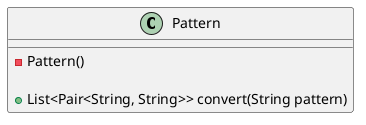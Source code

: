 @startuml
'https://plantuml.com/class-diagram

class Pattern {
    -Pattern()

    +List<Pair<String, String>> convert(String pattern)
}
@enduml
